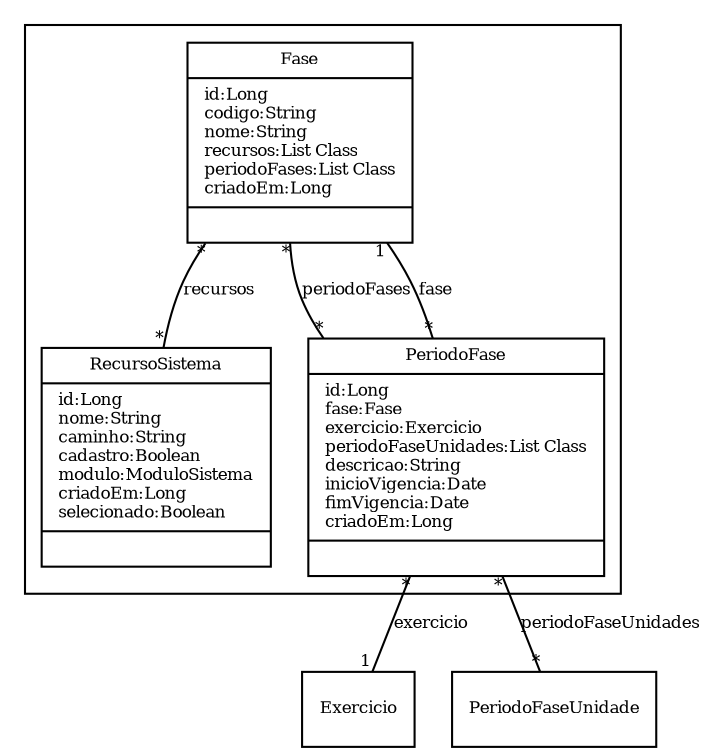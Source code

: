 digraph G{
fontname = "Times-Roman"
fontsize = 8

node [
        fontname = "Times-Roman"
        fontsize = 8
        shape = "record"
]

edge [
        fontname = "Times-Roman"
        fontsize = 8
]

subgraph clusterFASE
{
Fase [label = "{Fase|id:Long\lcodigo:String\lnome:String\lrecursos:List Class\lperiodoFases:List Class\lcriadoEm:Long\l|\l}"]
RecursoSistema [label = "{RecursoSistema|id:Long\lnome:String\lcaminho:String\lcadastro:Boolean\lmodulo:ModuloSistema\lcriadoEm:Long\lselecionado:Boolean\l|\l}"]
PeriodoFase [label = "{PeriodoFase|id:Long\lfase:Fase\lexercicio:Exercicio\lperiodoFaseUnidades:List Class\ldescricao:String\linicioVigencia:Date\lfimVigencia:Date\lcriadoEm:Long\l|\l}"]
}
edge [arrowhead = "none" headlabel = "*" taillabel = "*"] Fase -> RecursoSistema [label = "recursos"]
edge [arrowhead = "none" headlabel = "*" taillabel = "*"] Fase -> PeriodoFase [label = "periodoFases"]
edge [arrowhead = "none" headlabel = "1" taillabel = "*"] PeriodoFase -> Fase [label = "fase"]
edge [arrowhead = "none" headlabel = "1" taillabel = "*"] PeriodoFase -> Exercicio [label = "exercicio"]
edge [arrowhead = "none" headlabel = "*" taillabel = "*"] PeriodoFase -> PeriodoFaseUnidade [label = "periodoFaseUnidades"]
}
